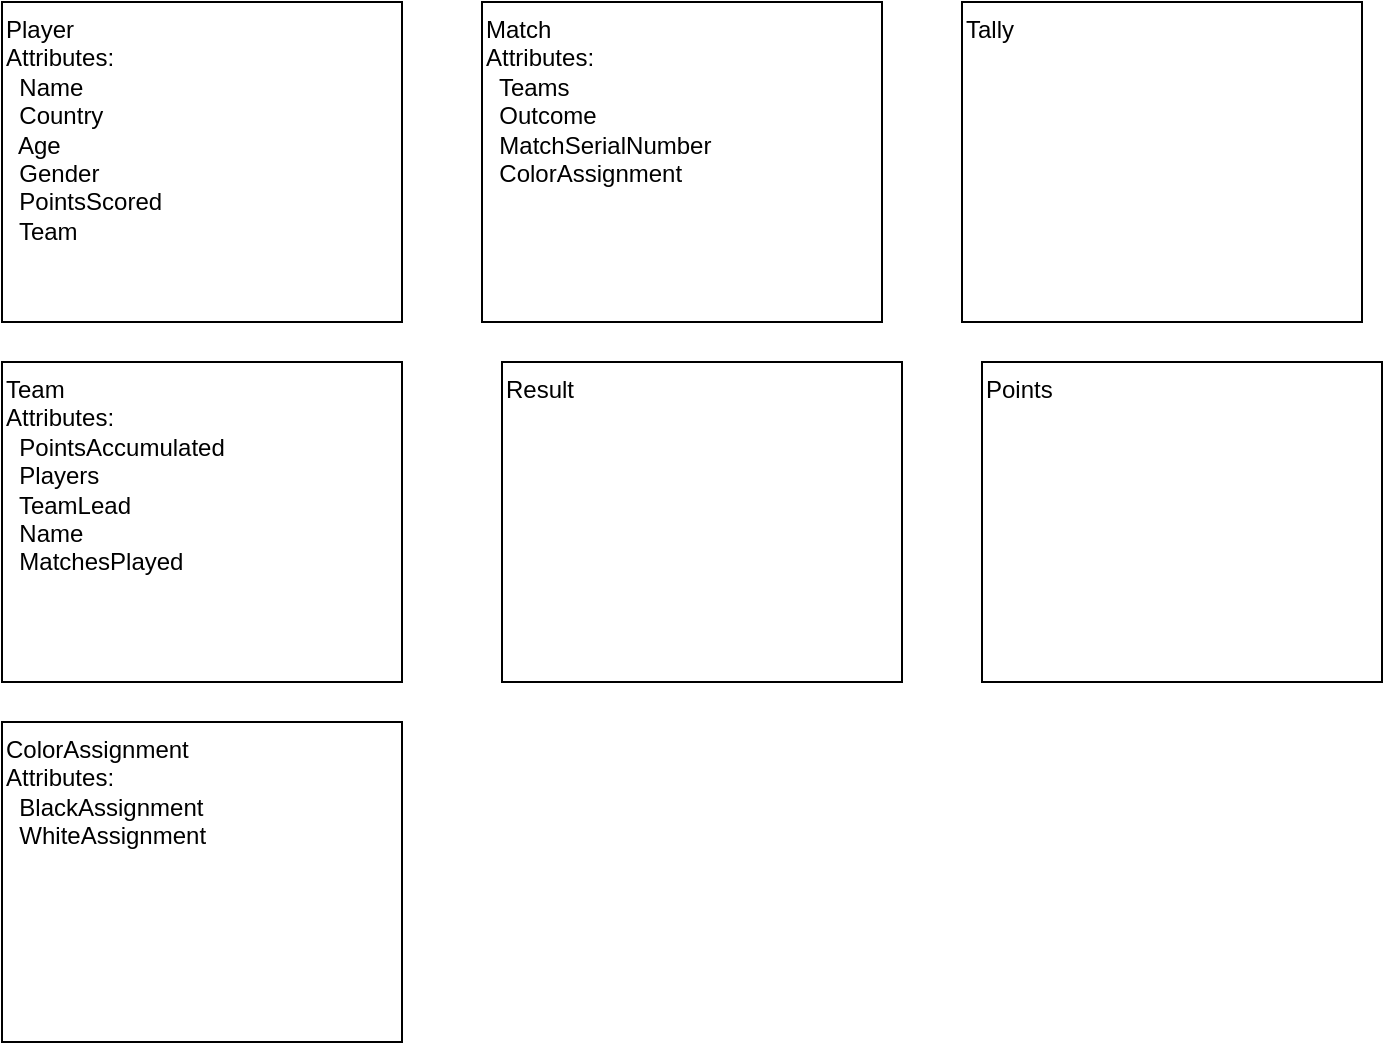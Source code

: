 <mxfile version="21.2.8" type="device">
  <diagram name="Page-1" id="OqBWx7Xewo2-QSiFgKu3">
    <mxGraphModel dx="1083" dy="606" grid="1" gridSize="10" guides="1" tooltips="1" connect="1" arrows="1" fold="1" page="1" pageScale="1" pageWidth="850" pageHeight="1100" math="0" shadow="0">
      <root>
        <mxCell id="0" />
        <mxCell id="1" parent="0" />
        <mxCell id="TvTRgvZjCzrnaJ433CJp-1" value="Player&lt;br&gt;Attributes:&lt;br&gt;&amp;nbsp; Name&lt;br&gt;&amp;nbsp; Country&lt;br&gt;&amp;nbsp; Age&lt;br&gt;&amp;nbsp; Gender&lt;br&gt;&amp;nbsp; PointsScored&lt;br&gt;&amp;nbsp; Team" style="rounded=0;whiteSpace=wrap;html=1;verticalAlign=top;align=left;" vertex="1" parent="1">
          <mxGeometry x="50" y="60" width="200" height="160" as="geometry" />
        </mxCell>
        <mxCell id="TvTRgvZjCzrnaJ433CJp-3" value="Team&lt;br&gt;Attributes:&lt;br&gt;&amp;nbsp; PointsAccumulated&lt;br&gt;&amp;nbsp; Players&lt;br&gt;&amp;nbsp; TeamLead&lt;br&gt;&amp;nbsp; Name&lt;br&gt;&amp;nbsp; MatchesPlayed" style="rounded=0;whiteSpace=wrap;html=1;verticalAlign=top;align=left;" vertex="1" parent="1">
          <mxGeometry x="50" y="240" width="200" height="160" as="geometry" />
        </mxCell>
        <mxCell id="TvTRgvZjCzrnaJ433CJp-4" value="Match&lt;br&gt;Attributes:&lt;br&gt;&amp;nbsp; Teams&lt;br&gt;&amp;nbsp; Outcome&lt;br&gt;&amp;nbsp; MatchSerialNumber&lt;br&gt;&amp;nbsp; ColorAssignment" style="rounded=0;whiteSpace=wrap;html=1;verticalAlign=top;align=left;" vertex="1" parent="1">
          <mxGeometry x="290" y="60" width="200" height="160" as="geometry" />
        </mxCell>
        <mxCell id="TvTRgvZjCzrnaJ433CJp-5" value="Result" style="rounded=0;whiteSpace=wrap;html=1;verticalAlign=top;align=left;" vertex="1" parent="1">
          <mxGeometry x="300" y="240" width="200" height="160" as="geometry" />
        </mxCell>
        <mxCell id="TvTRgvZjCzrnaJ433CJp-6" value="Tally" style="rounded=0;whiteSpace=wrap;html=1;verticalAlign=top;align=left;" vertex="1" parent="1">
          <mxGeometry x="530" y="60" width="200" height="160" as="geometry" />
        </mxCell>
        <mxCell id="TvTRgvZjCzrnaJ433CJp-7" value="Points" style="rounded=0;whiteSpace=wrap;html=1;verticalAlign=top;align=left;" vertex="1" parent="1">
          <mxGeometry x="540" y="240" width="200" height="160" as="geometry" />
        </mxCell>
        <mxCell id="TvTRgvZjCzrnaJ433CJp-9" value="ColorAssignment&lt;br&gt;Attributes:&lt;br&gt;&amp;nbsp; BlackAssignment&lt;br&gt;&amp;nbsp; WhiteAssignment&lt;br&gt;&amp;nbsp;&amp;nbsp;" style="rounded=0;whiteSpace=wrap;html=1;verticalAlign=top;align=left;" vertex="1" parent="1">
          <mxGeometry x="50" y="420" width="200" height="160" as="geometry" />
        </mxCell>
      </root>
    </mxGraphModel>
  </diagram>
</mxfile>
